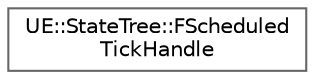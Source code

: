 digraph "Graphical Class Hierarchy"
{
 // INTERACTIVE_SVG=YES
 // LATEX_PDF_SIZE
  bgcolor="transparent";
  edge [fontname=Helvetica,fontsize=10,labelfontname=Helvetica,labelfontsize=10];
  node [fontname=Helvetica,fontsize=10,shape=box,height=0.2,width=0.4];
  rankdir="LR";
  Node0 [id="Node000000",label="UE::StateTree::FScheduled\lTickHandle",height=0.2,width=0.4,color="grey40", fillcolor="white", style="filled",URL="$dc/db6/structUE_1_1StateTree_1_1FScheduledTickHandle.html",tooltip=" "];
}
